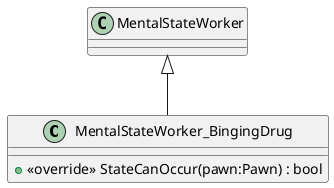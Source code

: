 @startuml
class MentalStateWorker_BingingDrug {
    + <<override>> StateCanOccur(pawn:Pawn) : bool
}
MentalStateWorker <|-- MentalStateWorker_BingingDrug
@enduml
